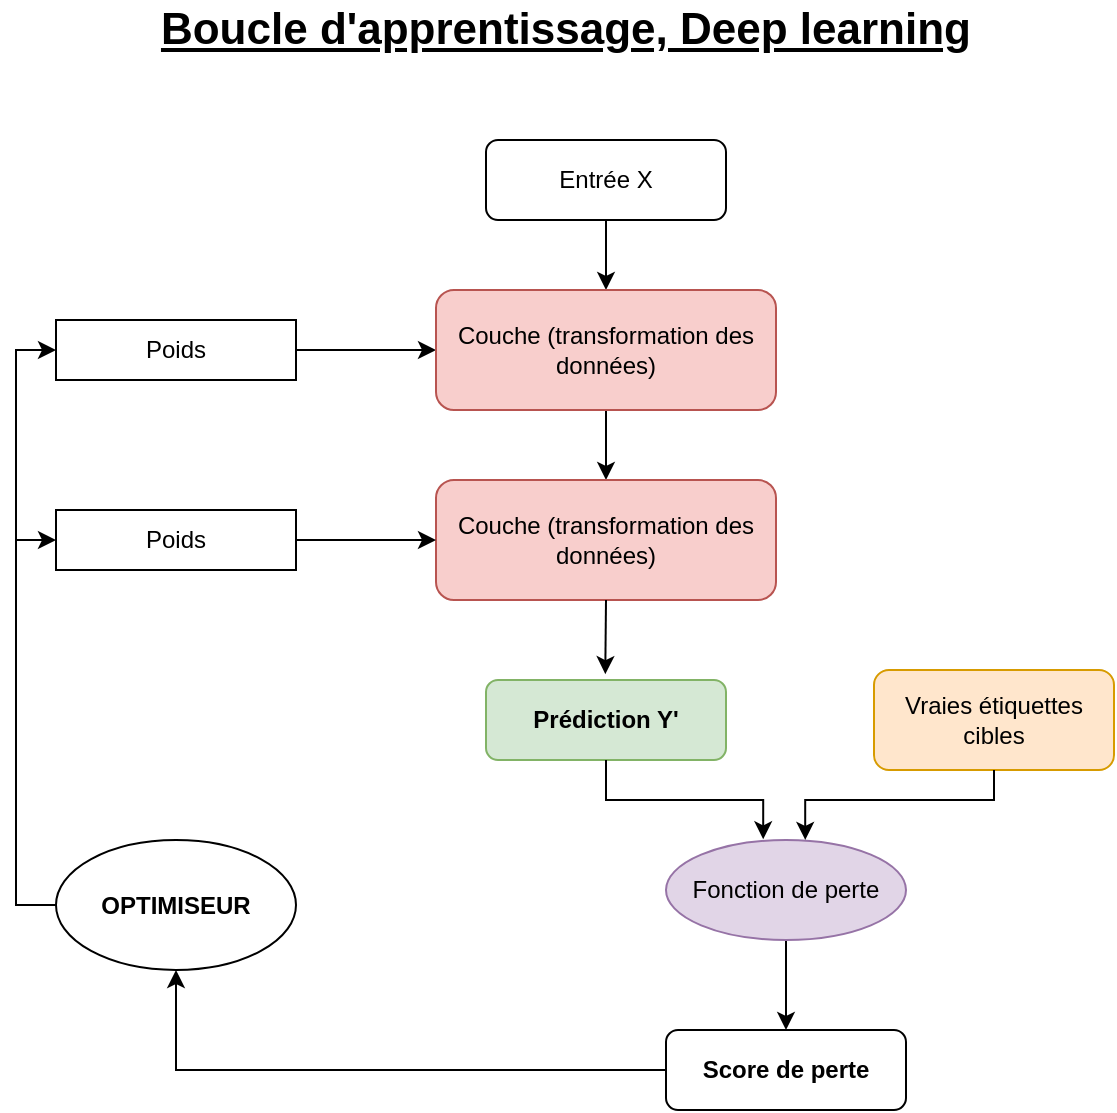<mxfile version="24.2.8" type="google">
  <diagram id="C5RBs43oDa-KdzZeNtuy" name="Page-1">
    <mxGraphModel dx="2280" dy="1527" grid="1" gridSize="11" guides="1" tooltips="1" connect="1" arrows="1" fold="1" page="1" pageScale="1" pageWidth="827" pageHeight="1169" math="0" shadow="0">
      <root>
        <mxCell id="WIyWlLk6GJQsqaUBKTNV-0" />
        <mxCell id="WIyWlLk6GJQsqaUBKTNV-1" parent="WIyWlLk6GJQsqaUBKTNV-0" />
        <mxCell id="KhyJegIuYxnOLcWdaJOW-20" style="edgeStyle=orthogonalEdgeStyle;rounded=0;orthogonalLoop=1;jettySize=auto;html=1;entryX=0.5;entryY=0;entryDx=0;entryDy=0;" edge="1" parent="WIyWlLk6GJQsqaUBKTNV-1" source="WIyWlLk6GJQsqaUBKTNV-3" target="KhyJegIuYxnOLcWdaJOW-3">
          <mxGeometry relative="1" as="geometry" />
        </mxCell>
        <mxCell id="WIyWlLk6GJQsqaUBKTNV-3" value="Entrée X" style="rounded=1;whiteSpace=wrap;html=1;fontSize=12;glass=0;strokeWidth=1;shadow=0;" parent="WIyWlLk6GJQsqaUBKTNV-1" vertex="1">
          <mxGeometry x="374" y="377" width="120" height="40" as="geometry" />
        </mxCell>
        <mxCell id="WIyWlLk6GJQsqaUBKTNV-11" value="Vraies étiquettes cibles" style="rounded=1;whiteSpace=wrap;html=1;fontSize=12;glass=0;strokeWidth=1;shadow=0;fillColor=#ffe6cc;strokeColor=#d79b00;" parent="WIyWlLk6GJQsqaUBKTNV-1" vertex="1">
          <mxGeometry x="568" y="642" width="120" height="50" as="geometry" />
        </mxCell>
        <mxCell id="KhyJegIuYxnOLcWdaJOW-17" style="edgeStyle=orthogonalEdgeStyle;rounded=0;orthogonalLoop=1;jettySize=auto;html=1;exitX=1;exitY=0.5;exitDx=0;exitDy=0;entryX=0;entryY=0.5;entryDx=0;entryDy=0;" edge="1" parent="WIyWlLk6GJQsqaUBKTNV-1" source="KhyJegIuYxnOLcWdaJOW-1" target="KhyJegIuYxnOLcWdaJOW-3">
          <mxGeometry relative="1" as="geometry" />
        </mxCell>
        <mxCell id="KhyJegIuYxnOLcWdaJOW-1" value="Poids" style="rounded=0;whiteSpace=wrap;html=1;" vertex="1" parent="WIyWlLk6GJQsqaUBKTNV-1">
          <mxGeometry x="159" y="467" width="120" height="30" as="geometry" />
        </mxCell>
        <mxCell id="KhyJegIuYxnOLcWdaJOW-21" style="edgeStyle=orthogonalEdgeStyle;rounded=0;orthogonalLoop=1;jettySize=auto;html=1;exitX=0.5;exitY=1;exitDx=0;exitDy=0;entryX=0.5;entryY=0;entryDx=0;entryDy=0;" edge="1" parent="WIyWlLk6GJQsqaUBKTNV-1" source="KhyJegIuYxnOLcWdaJOW-3" target="KhyJegIuYxnOLcWdaJOW-4">
          <mxGeometry relative="1" as="geometry" />
        </mxCell>
        <mxCell id="KhyJegIuYxnOLcWdaJOW-3" value="Couche (transformation des données)" style="rounded=1;whiteSpace=wrap;html=1;fillColor=#f8cecc;strokeColor=#b85450;" vertex="1" parent="WIyWlLk6GJQsqaUBKTNV-1">
          <mxGeometry x="349" y="452" width="170" height="60" as="geometry" />
        </mxCell>
        <mxCell id="KhyJegIuYxnOLcWdaJOW-4" value="Couche (transformation des données)" style="rounded=1;whiteSpace=wrap;html=1;fillColor=#f8cecc;strokeColor=#b85450;" vertex="1" parent="WIyWlLk6GJQsqaUBKTNV-1">
          <mxGeometry x="349" y="547" width="170" height="60" as="geometry" />
        </mxCell>
        <mxCell id="KhyJegIuYxnOLcWdaJOW-5" value="&lt;b&gt;Prédiction Y&#39;&lt;/b&gt;" style="rounded=1;whiteSpace=wrap;html=1;fontSize=12;glass=0;strokeWidth=1;shadow=0;fillColor=#d5e8d4;strokeColor=#82b366;" vertex="1" parent="WIyWlLk6GJQsqaUBKTNV-1">
          <mxGeometry x="374" y="647" width="120" height="40" as="geometry" />
        </mxCell>
        <mxCell id="KhyJegIuYxnOLcWdaJOW-15" style="edgeStyle=orthogonalEdgeStyle;rounded=0;orthogonalLoop=1;jettySize=auto;html=1;exitX=0.5;exitY=1;exitDx=0;exitDy=0;" edge="1" parent="WIyWlLk6GJQsqaUBKTNV-1" source="KhyJegIuYxnOLcWdaJOW-6" target="KhyJegIuYxnOLcWdaJOW-14">
          <mxGeometry relative="1" as="geometry" />
        </mxCell>
        <mxCell id="KhyJegIuYxnOLcWdaJOW-6" value="Fonction de perte" style="ellipse;whiteSpace=wrap;html=1;fillColor=#e1d5e7;strokeColor=#9673a6;" vertex="1" parent="WIyWlLk6GJQsqaUBKTNV-1">
          <mxGeometry x="464" y="727" width="120" height="50" as="geometry" />
        </mxCell>
        <mxCell id="KhyJegIuYxnOLcWdaJOW-12" style="edgeStyle=orthogonalEdgeStyle;rounded=0;orthogonalLoop=1;jettySize=auto;html=1;exitX=0.5;exitY=1;exitDx=0;exitDy=0;entryX=0.405;entryY=-0.007;entryDx=0;entryDy=0;entryPerimeter=0;" edge="1" parent="WIyWlLk6GJQsqaUBKTNV-1" source="KhyJegIuYxnOLcWdaJOW-5" target="KhyJegIuYxnOLcWdaJOW-6">
          <mxGeometry relative="1" as="geometry" />
        </mxCell>
        <mxCell id="KhyJegIuYxnOLcWdaJOW-13" style="edgeStyle=orthogonalEdgeStyle;rounded=0;orthogonalLoop=1;jettySize=auto;html=1;exitX=0.5;exitY=1;exitDx=0;exitDy=0;entryX=0.58;entryY=-0.001;entryDx=0;entryDy=0;entryPerimeter=0;" edge="1" parent="WIyWlLk6GJQsqaUBKTNV-1" source="WIyWlLk6GJQsqaUBKTNV-11" target="KhyJegIuYxnOLcWdaJOW-6">
          <mxGeometry relative="1" as="geometry">
            <Array as="points">
              <mxPoint x="628" y="707" />
              <mxPoint x="534" y="707" />
            </Array>
          </mxGeometry>
        </mxCell>
        <mxCell id="KhyJegIuYxnOLcWdaJOW-24" style="edgeStyle=orthogonalEdgeStyle;rounded=0;orthogonalLoop=1;jettySize=auto;html=1;exitX=0;exitY=0.5;exitDx=0;exitDy=0;entryX=0.5;entryY=1;entryDx=0;entryDy=0;" edge="1" parent="WIyWlLk6GJQsqaUBKTNV-1" source="KhyJegIuYxnOLcWdaJOW-14" target="KhyJegIuYxnOLcWdaJOW-23">
          <mxGeometry relative="1" as="geometry" />
        </mxCell>
        <mxCell id="KhyJegIuYxnOLcWdaJOW-14" value="&lt;b&gt;Score de perte&lt;br&gt;&lt;/b&gt;" style="rounded=1;whiteSpace=wrap;html=1;fontSize=12;glass=0;strokeWidth=1;shadow=0;" vertex="1" parent="WIyWlLk6GJQsqaUBKTNV-1">
          <mxGeometry x="464" y="822" width="120" height="40" as="geometry" />
        </mxCell>
        <mxCell id="KhyJegIuYxnOLcWdaJOW-18" style="edgeStyle=orthogonalEdgeStyle;rounded=0;orthogonalLoop=1;jettySize=auto;html=1;exitX=1;exitY=0.5;exitDx=0;exitDy=0;entryX=0;entryY=0.5;entryDx=0;entryDy=0;" edge="1" parent="WIyWlLk6GJQsqaUBKTNV-1" source="KhyJegIuYxnOLcWdaJOW-16" target="KhyJegIuYxnOLcWdaJOW-4">
          <mxGeometry relative="1" as="geometry" />
        </mxCell>
        <mxCell id="KhyJegIuYxnOLcWdaJOW-16" value="Poids" style="rounded=0;whiteSpace=wrap;html=1;" vertex="1" parent="WIyWlLk6GJQsqaUBKTNV-1">
          <mxGeometry x="159" y="562" width="120" height="30" as="geometry" />
        </mxCell>
        <mxCell id="KhyJegIuYxnOLcWdaJOW-22" style="edgeStyle=orthogonalEdgeStyle;rounded=0;orthogonalLoop=1;jettySize=auto;html=1;exitX=0.5;exitY=1;exitDx=0;exitDy=0;entryX=0.497;entryY=-0.073;entryDx=0;entryDy=0;entryPerimeter=0;" edge="1" parent="WIyWlLk6GJQsqaUBKTNV-1" source="KhyJegIuYxnOLcWdaJOW-4" target="KhyJegIuYxnOLcWdaJOW-5">
          <mxGeometry relative="1" as="geometry" />
        </mxCell>
        <mxCell id="KhyJegIuYxnOLcWdaJOW-25" style="edgeStyle=orthogonalEdgeStyle;rounded=0;orthogonalLoop=1;jettySize=auto;html=1;exitX=0;exitY=0.5;exitDx=0;exitDy=0;entryX=0;entryY=0.5;entryDx=0;entryDy=0;" edge="1" parent="WIyWlLk6GJQsqaUBKTNV-1" source="KhyJegIuYxnOLcWdaJOW-23" target="KhyJegIuYxnOLcWdaJOW-1">
          <mxGeometry relative="1" as="geometry" />
        </mxCell>
        <mxCell id="KhyJegIuYxnOLcWdaJOW-26" style="edgeStyle=orthogonalEdgeStyle;rounded=0;orthogonalLoop=1;jettySize=auto;html=1;exitX=0;exitY=0.5;exitDx=0;exitDy=0;entryX=0;entryY=0.5;entryDx=0;entryDy=0;" edge="1" parent="WIyWlLk6GJQsqaUBKTNV-1" source="KhyJegIuYxnOLcWdaJOW-23" target="KhyJegIuYxnOLcWdaJOW-16">
          <mxGeometry relative="1" as="geometry" />
        </mxCell>
        <mxCell id="KhyJegIuYxnOLcWdaJOW-23" value="&lt;b&gt;OPTIMISEUR&lt;/b&gt;" style="ellipse;whiteSpace=wrap;html=1;" vertex="1" parent="WIyWlLk6GJQsqaUBKTNV-1">
          <mxGeometry x="159" y="727" width="120" height="65" as="geometry" />
        </mxCell>
        <mxCell id="KhyJegIuYxnOLcWdaJOW-27" value="Boucle d&#39;apprentissage, Deep learning" style="text;html=1;align=center;verticalAlign=middle;whiteSpace=wrap;rounded=0;fontSize=22;fontStyle=5" vertex="1" parent="WIyWlLk6GJQsqaUBKTNV-1">
          <mxGeometry x="192" y="307" width="444" height="30" as="geometry" />
        </mxCell>
      </root>
    </mxGraphModel>
  </diagram>
</mxfile>

